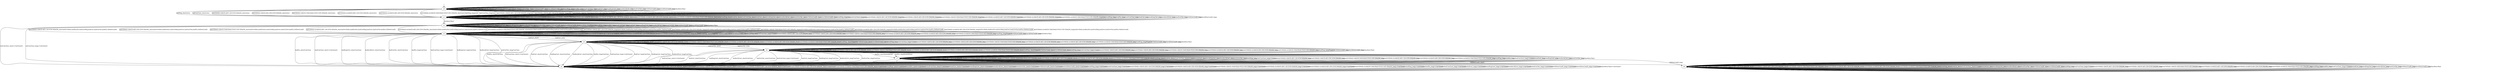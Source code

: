 digraph "quinnModels/quinn-BWRCA-BWRCA-CS-0/learnedModel" {
s0 [label=s0];
s1 [label=s1];
s2 [label=s2];
s3 [label=s3];
s4 [label=s4];
s5 [label=s5];
s6 [label=s6];
s7 [label=s7];
s8 [label=s8];
s0 -> s1  [label="initPing_short/retry "];
s0 -> s1  [label="initConClose_short/retry "];
s0 -> s1  [label="initCltHello-vldACK:AES-128-GCM-SHA256_short/retry "];
s0 -> s1  [label="initCltHello-vldACK:AES-256-GCM-SHA384_short/retry "];
s0 -> s1  [label="initCltHello-vldACK:CHACHA20-POLY1305-SHA256_short/retry "];
s0 -> s1  [label="initCltHello-invldACK:AES-128-GCM-SHA256_short/retry "];
s0 -> s1  [label="initCltHello-invldACK:AES-256-GCM-SHA384_short/retry "];
s0 -> s1  [label="initCltHello-invldACK:CHACHA20-POLY1305-SHA256_short/retry "];
s0 -> s0  [label="hndPing_short/ "];
s0 -> s0  [label="hndFin_short/ "];
s0 -> s0  [label="hndConClose_short/ "];
s0 -> s0  [label="hndCert_short/ "];
s0 -> s0  [label="hndEmpCert_short/ "];
s0 -> s0  [label="hndInvldCert_short/ "];
s0 -> s0  [label="hndCertVer_short/ "];
s0 -> s0  [label="VldNewConID_short/ "];
s0 -> s0  [label="InvldNewConID_short/ "];
s0 -> s1  [label="initPing_long/retry "];
s0 -> s1  [label="initConClose_long/retry "];
s0 -> s1  [label="initCltHello-vldACK:AES-128-GCM-SHA256_long/retry "];
s0 -> s1  [label="initCltHello-vldACK:AES-256-GCM-SHA384_long/retry "];
s0 -> s1  [label="initCltHello-vldACK:CHACHA20-POLY1305-SHA256_long/retry "];
s0 -> s1  [label="initCltHello-invldACK:AES-128-GCM-SHA256_long/retry "];
s0 -> s1  [label="initCltHello-invldACK:AES-256-GCM-SHA384_long/retry "];
s0 -> s1  [label="initCltHello-invldACK:CHACHA20-POLY1305-SHA256_long/retry "];
s0 -> s0  [label="hndPing_long/ "];
s0 -> s0  [label="hndFin_long/ "];
s0 -> s0  [label="hndConClose_long/ "];
s0 -> s0  [label="hndCert_long/ "];
s0 -> s0  [label="hndEmpCert_long/ "];
s0 -> s0  [label="hndInvldCert_long/ "];
s0 -> s0  [label="hndCertVer_long/ "];
s0 -> s0  [label="VldNewConID_long/ "];
s0 -> s0  [label="InvldNewConID_long/ "];
s0 -> s0  [label="[IncRetryTkn]/ "];
s1 -> s1  [label="initPing_short/retry "];
s1 -> s1  [label="initConClose_short/retry "];
s1 -> s1  [label="initCltHello-vldACK:AES-128-GCM-SHA256_short/retry "];
s1 -> s1  [label="initCltHello-vldACK:AES-256-GCM-SHA384_short/retry "];
s1 -> s1  [label="initCltHello-vldACK:CHACHA20-POLY1305-SHA256_short/retry "];
s1 -> s1  [label="initCltHello-invldACK:AES-128-GCM-SHA256_short/retry "];
s1 -> s1  [label="initCltHello-invldACK:AES-256-GCM-SHA384_short/retry "];
s1 -> s1  [label="initCltHello-invldACK:CHACHA20-POLY1305-SHA256_short/retry "];
s1 -> s1  [label="hndPing_short/ "];
s1 -> s1  [label="hndFin_short/ "];
s1 -> s1  [label="hndConClose_short/ "];
s1 -> s1  [label="hndCert_short/ "];
s1 -> s1  [label="hndEmpCert_short/ "];
s1 -> s1  [label="hndInvldCert_short/ "];
s1 -> s1  [label="hndCertVer_short/ "];
s1 -> s1  [label="VldNewConID_short/ "];
s1 -> s1  [label="InvldNewConID_short/ "];
s1 -> s1  [label="initPing_long/retry "];
s1 -> s1  [label="initConClose_long/retry "];
s1 -> s1  [label="initCltHello-vldACK:AES-128-GCM-SHA256_long/retry "];
s1 -> s1  [label="initCltHello-vldACK:AES-256-GCM-SHA384_long/retry "];
s1 -> s1  [label="initCltHello-vldACK:CHACHA20-POLY1305-SHA256_long/retry "];
s1 -> s1  [label="initCltHello-invldACK:AES-128-GCM-SHA256_long/retry "];
s1 -> s1  [label="initCltHello-invldACK:AES-256-GCM-SHA384_long/retry "];
s1 -> s1  [label="initCltHello-invldACK:CHACHA20-POLY1305-SHA256_long/retry "];
s1 -> s1  [label="hndPing_long/ "];
s1 -> s1  [label="hndFin_long/ "];
s1 -> s1  [label="hndConClose_long/ "];
s1 -> s1  [label="hndCert_long/ "];
s1 -> s1  [label="hndEmpCert_long/ "];
s1 -> s1  [label="hndInvldCert_long/ "];
s1 -> s1  [label="hndCertVer_long/ "];
s1 -> s1  [label="VldNewConID_long/ "];
s1 -> s1  [label="InvldNewConID_long/ "];
s1 -> s2  [label="[IncRetryTkn]/ "];
s2 -> s2  [label="initPing_short/PingACK "];
s2 -> s4  [label="initConClose_short/<ConClosed> "];
s2 -> s3  [label="initCltHello-vldACK:AES-128-GCM-SHA256_short/initSvrHello,hndEncExt,hndCertReq,hndCert,hndCertVer,hndFin,VldNewConID "];
s2 -> s3  [label="initCltHello-vldACK:AES-256-GCM-SHA384_short/initSvrHello,hndEncExt,hndCertReq,hndCert,hndCertVer,hndFin,VldNewConID "];
s2 -> s3  [label="initCltHello-vldACK:CHACHA20-POLY1305-SHA256_short/initSvrHello,hndEncExt,hndCertReq,hndCert,hndCertVer,hndFin,VldNewConID "];
s2 -> s3  [label="initCltHello-invldACK:AES-128-GCM-SHA256_short/initSvrHello,hndEncExt,hndCertReq,hndCert,hndCertVer,hndFin,VldNewConID "];
s2 -> s3  [label="initCltHello-invldACK:AES-256-GCM-SHA384_short/initSvrHello,hndEncExt,hndCertReq,hndCert,hndCertVer,hndFin,VldNewConID "];
s2 -> s3  [label="initCltHello-invldACK:CHACHA20-POLY1305-SHA256_short/initSvrHello,hndEncExt,hndCertReq,hndCert,hndCertVer,hndFin,VldNewConID "];
s2 -> s2  [label="hndPing_short/ "];
s2 -> s2  [label="hndFin_short/ "];
s2 -> s2  [label="hndConClose_short/ "];
s2 -> s2  [label="hndCert_short/ "];
s2 -> s2  [label="hndEmpCert_short/ "];
s2 -> s2  [label="hndInvldCert_short/ "];
s2 -> s2  [label="hndCertVer_short/ "];
s2 -> s2  [label="VldNewConID_short/ "];
s2 -> s2  [label="InvldNewConID_short/ "];
s2 -> s2  [label="initPing_long/PingACK "];
s2 -> s4  [label="initConClose_long/<ConClosed> "];
s2 -> s3  [label="initCltHello-vldACK:AES-128-GCM-SHA256_long/initSvrHello,hndEncExt,hndCertReq,hndCert,hndCertVer,hndFin,VldNewConID "];
s2 -> s3  [label="initCltHello-vldACK:AES-256-GCM-SHA384_long/initSvrHello,hndEncExt,hndCertReq,hndCert,hndCertVer,hndFin,VldNewConID "];
s2 -> s3  [label="initCltHello-vldACK:CHACHA20-POLY1305-SHA256_long/initSvrHello,hndEncExt,hndCertReq,hndCert,hndCertVer,hndFin,VldNewConID "];
s2 -> s3  [label="initCltHello-invldACK:AES-128-GCM-SHA256_long/initSvrHello,hndEncExt,hndCertReq,hndCert,hndCertVer,hndFin,VldNewConID "];
s2 -> s3  [label="initCltHello-invldACK:AES-256-GCM-SHA384_long/initSvrHello,hndEncExt,hndCertReq,hndCert,hndCertVer,hndFin,VldNewConID "];
s2 -> s3  [label="initCltHello-invldACK:CHACHA20-POLY1305-SHA256_long/initSvrHello,hndEncExt,hndCertReq,hndCert,hndCertVer,hndFin,VldNewConID "];
s2 -> s2  [label="hndPing_long/ "];
s2 -> s2  [label="hndFin_long/ "];
s2 -> s2  [label="hndConClose_long/ "];
s2 -> s2  [label="hndCert_long/ "];
s2 -> s2  [label="hndEmpCert_long/ "];
s2 -> s2  [label="hndInvldCert_long/ "];
s2 -> s2  [label="hndCertVer_long/ "];
s2 -> s2  [label="VldNewConID_long/ "];
s2 -> s2  [label="InvldNewConID_long/ "];
s2 -> s2  [label="[IncRetryTkn]/ "];
s3 -> s3  [label="initPing_short/ "];
s3 -> s3  [label="initConClose_short/<ConAct> "];
s3 -> s3  [label="initCltHello-vldACK:AES-128-GCM-SHA256_short/ "];
s3 -> s3  [label="initCltHello-vldACK:AES-256-GCM-SHA384_short/ "];
s3 -> s3  [label="initCltHello-vldACK:CHACHA20-POLY1305-SHA256_short/ "];
s3 -> s3  [label="initCltHello-invldACK:AES-128-GCM-SHA256_short/ "];
s3 -> s3  [label="initCltHello-invldACK:AES-256-GCM-SHA384_short/ "];
s3 -> s3  [label="initCltHello-invldACK:CHACHA20-POLY1305-SHA256_short/ "];
s3 -> s3  [label="hndPing_short/PingACK "];
s3 -> s4  [label="hndFin_short/ConClose "];
s3 -> s4  [label="hndConClose_short/<ConClosed> "];
s3 -> s5  [label="hndCert_short/ "];
s3 -> s4  [label="hndEmpCert_short/ConClose "];
s3 -> s4  [label="hndInvldCert_short/ConClose "];
s3 -> s4  [label="hndCertVer_short/ConClose "];
s3 -> s3  [label="VldNewConID_short/ "];
s3 -> s3  [label="InvldNewConID_short/ "];
s3 -> s3  [label="initPing_long/ "];
s3 -> s3  [label="initConClose_long/<ConAct> "];
s3 -> s3  [label="initCltHello-vldACK:AES-128-GCM-SHA256_long/ "];
s3 -> s3  [label="initCltHello-vldACK:AES-256-GCM-SHA384_long/ "];
s3 -> s3  [label="initCltHello-vldACK:CHACHA20-POLY1305-SHA256_long/ "];
s3 -> s3  [label="initCltHello-invldACK:AES-128-GCM-SHA256_long/ "];
s3 -> s3  [label="initCltHello-invldACK:AES-256-GCM-SHA384_long/ "];
s3 -> s3  [label="initCltHello-invldACK:CHACHA20-POLY1305-SHA256_long/ "];
s3 -> s3  [label="hndPing_long/PingACK "];
s3 -> s4  [label="hndFin_long/ConClose "];
s3 -> s4  [label="hndConClose_long/<ConClosed> "];
s3 -> s5  [label="hndCert_long/ "];
s3 -> s4  [label="hndEmpCert_long/ConClose "];
s3 -> s4  [label="hndInvldCert_long/ConClose "];
s3 -> s4  [label="hndCertVer_long/ConClose "];
s3 -> s3  [label="VldNewConID_long/ "];
s3 -> s3  [label="InvldNewConID_long/ "];
s3 -> s3  [label="[IncRetryTkn]/ "];
s4 -> s4  [label="initPing_short/<ConClosed> "];
s4 -> s4  [label="initConClose_short/<ConClosed> "];
s4 -> s4  [label="initCltHello-vldACK:AES-128-GCM-SHA256_short/<ConClosed> "];
s4 -> s4  [label="initCltHello-vldACK:AES-256-GCM-SHA384_short/<ConClosed> "];
s4 -> s4  [label="initCltHello-vldACK:CHACHA20-POLY1305-SHA256_short/<ConClosed> "];
s4 -> s4  [label="initCltHello-invldACK:AES-128-GCM-SHA256_short/<ConClosed> "];
s4 -> s4  [label="initCltHello-invldACK:AES-256-GCM-SHA384_short/<ConClosed> "];
s4 -> s4  [label="initCltHello-invldACK:CHACHA20-POLY1305-SHA256_short/<ConClosed> "];
s4 -> s4  [label="hndPing_short/<ConClosed> "];
s4 -> s4  [label="hndFin_short/<ConClosed> "];
s4 -> s4  [label="hndConClose_short/<ConClosed> "];
s4 -> s4  [label="hndCert_short/<ConClosed> "];
s4 -> s4  [label="hndEmpCert_short/<ConClosed> "];
s4 -> s4  [label="hndInvldCert_short/<ConClosed> "];
s4 -> s4  [label="hndCertVer_short/<ConClosed> "];
s4 -> s4  [label="VldNewConID_short/<ConClosed> "];
s4 -> s4  [label="InvldNewConID_short/<ConClosed> "];
s4 -> s4  [label="initPing_long/<ConClosed> "];
s4 -> s4  [label="initConClose_long/<ConClosed> "];
s4 -> s4  [label="initCltHello-vldACK:AES-128-GCM-SHA256_long/<ConClosed> "];
s4 -> s4  [label="initCltHello-vldACK:AES-256-GCM-SHA384_long/<ConClosed> "];
s4 -> s4  [label="initCltHello-vldACK:CHACHA20-POLY1305-SHA256_long/<ConClosed> "];
s4 -> s4  [label="initCltHello-invldACK:AES-128-GCM-SHA256_long/<ConClosed> "];
s4 -> s4  [label="initCltHello-invldACK:AES-256-GCM-SHA384_long/<ConClosed> "];
s4 -> s4  [label="initCltHello-invldACK:CHACHA20-POLY1305-SHA256_long/<ConClosed> "];
s4 -> s4  [label="hndPing_long/<ConClosed> "];
s4 -> s4  [label="hndFin_long/<ConClosed> "];
s4 -> s4  [label="hndConClose_long/<ConClosed> "];
s4 -> s4  [label="hndCert_long/<ConClosed> "];
s4 -> s4  [label="hndEmpCert_long/<ConClosed> "];
s4 -> s4  [label="hndInvldCert_long/<ConClosed> "];
s4 -> s4  [label="hndCertVer_long/<ConClosed> "];
s4 -> s4  [label="VldNewConID_long/<ConClosed> "];
s4 -> s4  [label="InvldNewConID_long/<ConClosed> "];
s4 -> s4  [label="[IncRetryTkn]/<ConClosed> "];
s5 -> s5  [label="initPing_short/ "];
s5 -> s5  [label="initConClose_short/<ConAct> "];
s5 -> s5  [label="initCltHello-vldACK:AES-128-GCM-SHA256_short/ "];
s5 -> s5  [label="initCltHello-vldACK:AES-256-GCM-SHA384_short/ "];
s5 -> s5  [label="initCltHello-vldACK:CHACHA20-POLY1305-SHA256_short/ "];
s5 -> s5  [label="initCltHello-invldACK:AES-128-GCM-SHA256_short/ "];
s5 -> s5  [label="initCltHello-invldACK:AES-256-GCM-SHA384_short/ "];
s5 -> s5  [label="initCltHello-invldACK:CHACHA20-POLY1305-SHA256_short/ "];
s5 -> s5  [label="hndPing_short/PingACK "];
s5 -> s4  [label="hndFin_short/ConClose "];
s5 -> s4  [label="hndConClose_short/<ConClosed> "];
s5 -> s4  [label="hndCert_short/ConClose "];
s5 -> s4  [label="hndEmpCert_short/ConClose "];
s5 -> s4  [label="hndInvldCert_short/ConClose "];
s5 -> s6  [label="hndCertVer_short/ "];
s5 -> s5  [label="VldNewConID_short/ "];
s5 -> s5  [label="InvldNewConID_short/ "];
s5 -> s5  [label="initPing_long/ "];
s5 -> s5  [label="initConClose_long/<ConAct> "];
s5 -> s5  [label="initCltHello-vldACK:AES-128-GCM-SHA256_long/ "];
s5 -> s5  [label="initCltHello-vldACK:AES-256-GCM-SHA384_long/ "];
s5 -> s5  [label="initCltHello-vldACK:CHACHA20-POLY1305-SHA256_long/ "];
s5 -> s5  [label="initCltHello-invldACK:AES-128-GCM-SHA256_long/ "];
s5 -> s5  [label="initCltHello-invldACK:AES-256-GCM-SHA384_long/ "];
s5 -> s5  [label="initCltHello-invldACK:CHACHA20-POLY1305-SHA256_long/ "];
s5 -> s5  [label="hndPing_long/PingACK "];
s5 -> s4  [label="hndFin_long/ConClose "];
s5 -> s4  [label="hndConClose_long/<ConClosed> "];
s5 -> s4  [label="hndCert_long/ConClose "];
s5 -> s4  [label="hndEmpCert_long/ConClose "];
s5 -> s4  [label="hndInvldCert_long/ConClose "];
s5 -> s6  [label="hndCertVer_long/ "];
s5 -> s5  [label="VldNewConID_long/ "];
s5 -> s5  [label="InvldNewConID_long/ "];
s5 -> s5  [label="[IncRetryTkn]/ "];
s6 -> s6  [label="initPing_short/ "];
s6 -> s6  [label="initConClose_short/<ConAct> "];
s6 -> s6  [label="initCltHello-vldACK:AES-128-GCM-SHA256_short/ "];
s6 -> s6  [label="initCltHello-vldACK:AES-256-GCM-SHA384_short/ "];
s6 -> s6  [label="initCltHello-vldACK:CHACHA20-POLY1305-SHA256_short/ "];
s6 -> s6  [label="initCltHello-invldACK:AES-128-GCM-SHA256_short/ "];
s6 -> s6  [label="initCltHello-invldACK:AES-256-GCM-SHA384_short/ "];
s6 -> s6  [label="initCltHello-invldACK:CHACHA20-POLY1305-SHA256_short/ "];
s6 -> s6  [label="hndPing_short/PingACK "];
s6 -> s7  [label="hndFin_short/HndshkDone "];
s6 -> s4  [label="hndConClose_short/<ConClosed> "];
s6 -> s4  [label="hndCert_short/ConClose "];
s6 -> s4  [label="hndEmpCert_short/ConClose "];
s6 -> s4  [label="hndInvldCert_short/ConClose "];
s6 -> s4  [label="hndCertVer_short/ConClose "];
s6 -> s6  [label="VldNewConID_short/ "];
s6 -> s6  [label="InvldNewConID_short/ "];
s6 -> s6  [label="initPing_long/ "];
s6 -> s6  [label="initConClose_long/<ConAct> "];
s6 -> s6  [label="initCltHello-vldACK:AES-128-GCM-SHA256_long/ "];
s6 -> s6  [label="initCltHello-vldACK:AES-256-GCM-SHA384_long/ "];
s6 -> s6  [label="initCltHello-vldACK:CHACHA20-POLY1305-SHA256_long/ "];
s6 -> s6  [label="initCltHello-invldACK:AES-128-GCM-SHA256_long/ "];
s6 -> s6  [label="initCltHello-invldACK:AES-256-GCM-SHA384_long/ "];
s6 -> s6  [label="initCltHello-invldACK:CHACHA20-POLY1305-SHA256_long/ "];
s6 -> s6  [label="hndPing_long/PingACK "];
s6 -> s7  [label="hndFin_long/HndshkDone "];
s6 -> s4  [label="hndConClose_long/<ConClosed> "];
s6 -> s4  [label="hndCert_long/ConClose "];
s6 -> s4  [label="hndEmpCert_long/ConClose "];
s6 -> s4  [label="hndInvldCert_long/ConClose "];
s6 -> s4  [label="hndCertVer_long/ConClose "];
s6 -> s6  [label="VldNewConID_long/ "];
s6 -> s6  [label="InvldNewConID_long/ "];
s6 -> s6  [label="[IncRetryTkn]/ "];
s7 -> s7  [label="initPing_short/ "];
s7 -> s7  [label="initConClose_short/<ConAct> "];
s7 -> s7  [label="initCltHello-vldACK:AES-128-GCM-SHA256_short/ "];
s7 -> s7  [label="initCltHello-vldACK:AES-256-GCM-SHA384_short/ "];
s7 -> s7  [label="initCltHello-vldACK:CHACHA20-POLY1305-SHA256_short/ "];
s7 -> s7  [label="initCltHello-invldACK:AES-128-GCM-SHA256_short/ "];
s7 -> s7  [label="initCltHello-invldACK:AES-256-GCM-SHA384_short/ "];
s7 -> s7  [label="initCltHello-invldACK:CHACHA20-POLY1305-SHA256_short/ "];
s7 -> s7  [label="hndPing_short/ "];
s7 -> s7  [label="hndFin_short/ "];
s7 -> s7  [label="hndConClose_short/<ConAct> "];
s7 -> s7  [label="hndCert_short/ "];
s7 -> s7  [label="hndEmpCert_short/ "];
s7 -> s7  [label="hndInvldCert_short/ "];
s7 -> s7  [label="hndCertVer_short/ "];
s7 -> s8  [label="VldNewConID_short/ "];
s7 -> s4  [label="InvldNewConID_short/ConClose "];
s7 -> s7  [label="initPing_long/ "];
s7 -> s7  [label="initConClose_long/<ConAct> "];
s7 -> s7  [label="initCltHello-vldACK:AES-128-GCM-SHA256_long/ "];
s7 -> s7  [label="initCltHello-vldACK:AES-256-GCM-SHA384_long/ "];
s7 -> s7  [label="initCltHello-vldACK:CHACHA20-POLY1305-SHA256_long/ "];
s7 -> s7  [label="initCltHello-invldACK:AES-128-GCM-SHA256_long/ "];
s7 -> s7  [label="initCltHello-invldACK:AES-256-GCM-SHA384_long/ "];
s7 -> s7  [label="initCltHello-invldACK:CHACHA20-POLY1305-SHA256_long/ "];
s7 -> s7  [label="hndPing_long/ "];
s7 -> s7  [label="hndFin_long/ "];
s7 -> s7  [label="hndConClose_long/<ConAct> "];
s7 -> s7  [label="hndCert_long/ "];
s7 -> s7  [label="hndEmpCert_long/ "];
s7 -> s7  [label="hndInvldCert_long/ "];
s7 -> s7  [label="hndCertVer_long/ "];
s7 -> s8  [label="VldNewConID_long/ "];
s7 -> s4  [label="InvldNewConID_long/ConClose "];
s7 -> s7  [label="[IncRetryTkn]/ "];
s8 -> s8  [label="initPing_short/ "];
s8 -> s8  [label="initConClose_short/<ConAct> "];
s8 -> s8  [label="initCltHello-vldACK:AES-128-GCM-SHA256_short/ "];
s8 -> s8  [label="initCltHello-vldACK:AES-256-GCM-SHA384_short/ "];
s8 -> s8  [label="initCltHello-vldACK:CHACHA20-POLY1305-SHA256_short/ "];
s8 -> s8  [label="initCltHello-invldACK:AES-128-GCM-SHA256_short/ "];
s8 -> s8  [label="initCltHello-invldACK:AES-256-GCM-SHA384_short/ "];
s8 -> s8  [label="initCltHello-invldACK:CHACHA20-POLY1305-SHA256_short/ "];
s8 -> s8  [label="hndPing_short/ "];
s8 -> s8  [label="hndFin_short/ "];
s8 -> s8  [label="hndConClose_short/<ConAct> "];
s8 -> s8  [label="hndCert_short/ "];
s8 -> s8  [label="hndEmpCert_short/ "];
s8 -> s8  [label="hndInvldCert_short/ "];
s8 -> s8  [label="hndCertVer_short/ "];
s8 -> s8  [label="VldNewConID_short/ "];
s8 -> s8  [label="InvldNewConID_short/ "];
s8 -> s8  [label="initPing_long/ "];
s8 -> s8  [label="initConClose_long/<ConAct> "];
s8 -> s8  [label="initCltHello-vldACK:AES-128-GCM-SHA256_long/ "];
s8 -> s8  [label="initCltHello-vldACK:AES-256-GCM-SHA384_long/ "];
s8 -> s8  [label="initCltHello-vldACK:CHACHA20-POLY1305-SHA256_long/ "];
s8 -> s8  [label="initCltHello-invldACK:AES-128-GCM-SHA256_long/ "];
s8 -> s8  [label="initCltHello-invldACK:AES-256-GCM-SHA384_long/ "];
s8 -> s8  [label="initCltHello-invldACK:CHACHA20-POLY1305-SHA256_long/ "];
s8 -> s8  [label="hndPing_long/ "];
s8 -> s8  [label="hndFin_long/ "];
s8 -> s8  [label="hndConClose_long/<ConAct> "];
s8 -> s8  [label="hndCert_long/ "];
s8 -> s8  [label="hndEmpCert_long/ "];
s8 -> s8  [label="hndInvldCert_long/ "];
s8 -> s8  [label="hndCertVer_long/ "];
s8 -> s8  [label="VldNewConID_long/ "];
s8 -> s8  [label="InvldNewConID_long/ "];
s8 -> s8  [label="[IncRetryTkn]/ "];
__start0 [label="", shape=none];
__start0 -> s0  [label=""];
}
